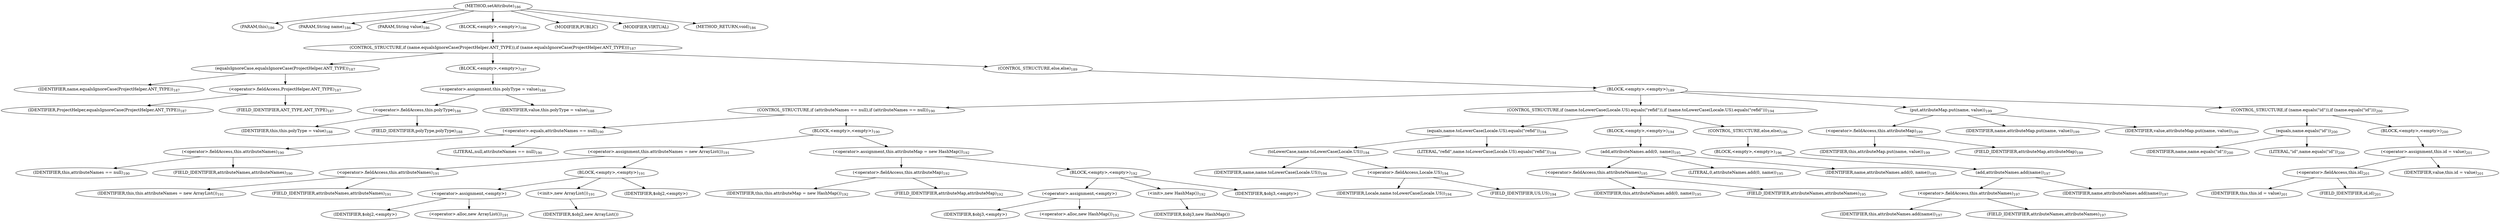 digraph "setAttribute" {  
"260" [label = <(METHOD,setAttribute)<SUB>186</SUB>> ]
"17" [label = <(PARAM,this)<SUB>186</SUB>> ]
"261" [label = <(PARAM,String name)<SUB>186</SUB>> ]
"262" [label = <(PARAM,String value)<SUB>186</SUB>> ]
"263" [label = <(BLOCK,&lt;empty&gt;,&lt;empty&gt;)<SUB>186</SUB>> ]
"264" [label = <(CONTROL_STRUCTURE,if (name.equalsIgnoreCase(ProjectHelper.ANT_TYPE)),if (name.equalsIgnoreCase(ProjectHelper.ANT_TYPE)))<SUB>187</SUB>> ]
"265" [label = <(equalsIgnoreCase,equalsIgnoreCase(ProjectHelper.ANT_TYPE))<SUB>187</SUB>> ]
"266" [label = <(IDENTIFIER,name,equalsIgnoreCase(ProjectHelper.ANT_TYPE))<SUB>187</SUB>> ]
"267" [label = <(&lt;operator&gt;.fieldAccess,ProjectHelper.ANT_TYPE)<SUB>187</SUB>> ]
"268" [label = <(IDENTIFIER,ProjectHelper,equalsIgnoreCase(ProjectHelper.ANT_TYPE))<SUB>187</SUB>> ]
"269" [label = <(FIELD_IDENTIFIER,ANT_TYPE,ANT_TYPE)<SUB>187</SUB>> ]
"270" [label = <(BLOCK,&lt;empty&gt;,&lt;empty&gt;)<SUB>187</SUB>> ]
"271" [label = <(&lt;operator&gt;.assignment,this.polyType = value)<SUB>188</SUB>> ]
"272" [label = <(&lt;operator&gt;.fieldAccess,this.polyType)<SUB>188</SUB>> ]
"16" [label = <(IDENTIFIER,this,this.polyType = value)<SUB>188</SUB>> ]
"273" [label = <(FIELD_IDENTIFIER,polyType,polyType)<SUB>188</SUB>> ]
"274" [label = <(IDENTIFIER,value,this.polyType = value)<SUB>188</SUB>> ]
"275" [label = <(CONTROL_STRUCTURE,else,else)<SUB>189</SUB>> ]
"276" [label = <(BLOCK,&lt;empty&gt;,&lt;empty&gt;)<SUB>189</SUB>> ]
"277" [label = <(CONTROL_STRUCTURE,if (attributeNames == null),if (attributeNames == null))<SUB>190</SUB>> ]
"278" [label = <(&lt;operator&gt;.equals,attributeNames == null)<SUB>190</SUB>> ]
"279" [label = <(&lt;operator&gt;.fieldAccess,this.attributeNames)<SUB>190</SUB>> ]
"280" [label = <(IDENTIFIER,this,attributeNames == null)<SUB>190</SUB>> ]
"281" [label = <(FIELD_IDENTIFIER,attributeNames,attributeNames)<SUB>190</SUB>> ]
"282" [label = <(LITERAL,null,attributeNames == null)<SUB>190</SUB>> ]
"283" [label = <(BLOCK,&lt;empty&gt;,&lt;empty&gt;)<SUB>190</SUB>> ]
"284" [label = <(&lt;operator&gt;.assignment,this.attributeNames = new ArrayList())<SUB>191</SUB>> ]
"285" [label = <(&lt;operator&gt;.fieldAccess,this.attributeNames)<SUB>191</SUB>> ]
"286" [label = <(IDENTIFIER,this,this.attributeNames = new ArrayList())<SUB>191</SUB>> ]
"287" [label = <(FIELD_IDENTIFIER,attributeNames,attributeNames)<SUB>191</SUB>> ]
"288" [label = <(BLOCK,&lt;empty&gt;,&lt;empty&gt;)<SUB>191</SUB>> ]
"289" [label = <(&lt;operator&gt;.assignment,&lt;empty&gt;)> ]
"290" [label = <(IDENTIFIER,$obj2,&lt;empty&gt;)> ]
"291" [label = <(&lt;operator&gt;.alloc,new ArrayList())<SUB>191</SUB>> ]
"292" [label = <(&lt;init&gt;,new ArrayList())<SUB>191</SUB>> ]
"293" [label = <(IDENTIFIER,$obj2,new ArrayList())> ]
"294" [label = <(IDENTIFIER,$obj2,&lt;empty&gt;)> ]
"295" [label = <(&lt;operator&gt;.assignment,this.attributeMap = new HashMap())<SUB>192</SUB>> ]
"296" [label = <(&lt;operator&gt;.fieldAccess,this.attributeMap)<SUB>192</SUB>> ]
"297" [label = <(IDENTIFIER,this,this.attributeMap = new HashMap())<SUB>192</SUB>> ]
"298" [label = <(FIELD_IDENTIFIER,attributeMap,attributeMap)<SUB>192</SUB>> ]
"299" [label = <(BLOCK,&lt;empty&gt;,&lt;empty&gt;)<SUB>192</SUB>> ]
"300" [label = <(&lt;operator&gt;.assignment,&lt;empty&gt;)> ]
"301" [label = <(IDENTIFIER,$obj3,&lt;empty&gt;)> ]
"302" [label = <(&lt;operator&gt;.alloc,new HashMap())<SUB>192</SUB>> ]
"303" [label = <(&lt;init&gt;,new HashMap())<SUB>192</SUB>> ]
"304" [label = <(IDENTIFIER,$obj3,new HashMap())> ]
"305" [label = <(IDENTIFIER,$obj3,&lt;empty&gt;)> ]
"306" [label = <(CONTROL_STRUCTURE,if (name.toLowerCase(Locale.US).equals(&quot;refid&quot;)),if (name.toLowerCase(Locale.US).equals(&quot;refid&quot;)))<SUB>194</SUB>> ]
"307" [label = <(equals,name.toLowerCase(Locale.US).equals(&quot;refid&quot;))<SUB>194</SUB>> ]
"308" [label = <(toLowerCase,name.toLowerCase(Locale.US))<SUB>194</SUB>> ]
"309" [label = <(IDENTIFIER,name,name.toLowerCase(Locale.US))<SUB>194</SUB>> ]
"310" [label = <(&lt;operator&gt;.fieldAccess,Locale.US)<SUB>194</SUB>> ]
"311" [label = <(IDENTIFIER,Locale,name.toLowerCase(Locale.US))<SUB>194</SUB>> ]
"312" [label = <(FIELD_IDENTIFIER,US,US)<SUB>194</SUB>> ]
"313" [label = <(LITERAL,&quot;refid&quot;,name.toLowerCase(Locale.US).equals(&quot;refid&quot;))<SUB>194</SUB>> ]
"314" [label = <(BLOCK,&lt;empty&gt;,&lt;empty&gt;)<SUB>194</SUB>> ]
"315" [label = <(add,attributeNames.add(0, name))<SUB>195</SUB>> ]
"316" [label = <(&lt;operator&gt;.fieldAccess,this.attributeNames)<SUB>195</SUB>> ]
"317" [label = <(IDENTIFIER,this,attributeNames.add(0, name))<SUB>195</SUB>> ]
"318" [label = <(FIELD_IDENTIFIER,attributeNames,attributeNames)<SUB>195</SUB>> ]
"319" [label = <(LITERAL,0,attributeNames.add(0, name))<SUB>195</SUB>> ]
"320" [label = <(IDENTIFIER,name,attributeNames.add(0, name))<SUB>195</SUB>> ]
"321" [label = <(CONTROL_STRUCTURE,else,else)<SUB>196</SUB>> ]
"322" [label = <(BLOCK,&lt;empty&gt;,&lt;empty&gt;)<SUB>196</SUB>> ]
"323" [label = <(add,attributeNames.add(name))<SUB>197</SUB>> ]
"324" [label = <(&lt;operator&gt;.fieldAccess,this.attributeNames)<SUB>197</SUB>> ]
"325" [label = <(IDENTIFIER,this,attributeNames.add(name))<SUB>197</SUB>> ]
"326" [label = <(FIELD_IDENTIFIER,attributeNames,attributeNames)<SUB>197</SUB>> ]
"327" [label = <(IDENTIFIER,name,attributeNames.add(name))<SUB>197</SUB>> ]
"328" [label = <(put,attributeMap.put(name, value))<SUB>199</SUB>> ]
"329" [label = <(&lt;operator&gt;.fieldAccess,this.attributeMap)<SUB>199</SUB>> ]
"330" [label = <(IDENTIFIER,this,attributeMap.put(name, value))<SUB>199</SUB>> ]
"331" [label = <(FIELD_IDENTIFIER,attributeMap,attributeMap)<SUB>199</SUB>> ]
"332" [label = <(IDENTIFIER,name,attributeMap.put(name, value))<SUB>199</SUB>> ]
"333" [label = <(IDENTIFIER,value,attributeMap.put(name, value))<SUB>199</SUB>> ]
"334" [label = <(CONTROL_STRUCTURE,if (name.equals(&quot;id&quot;)),if (name.equals(&quot;id&quot;)))<SUB>200</SUB>> ]
"335" [label = <(equals,name.equals(&quot;id&quot;))<SUB>200</SUB>> ]
"336" [label = <(IDENTIFIER,name,name.equals(&quot;id&quot;))<SUB>200</SUB>> ]
"337" [label = <(LITERAL,&quot;id&quot;,name.equals(&quot;id&quot;))<SUB>200</SUB>> ]
"338" [label = <(BLOCK,&lt;empty&gt;,&lt;empty&gt;)<SUB>200</SUB>> ]
"339" [label = <(&lt;operator&gt;.assignment,this.id = value)<SUB>201</SUB>> ]
"340" [label = <(&lt;operator&gt;.fieldAccess,this.id)<SUB>201</SUB>> ]
"18" [label = <(IDENTIFIER,this,this.id = value)<SUB>201</SUB>> ]
"341" [label = <(FIELD_IDENTIFIER,id,id)<SUB>201</SUB>> ]
"342" [label = <(IDENTIFIER,value,this.id = value)<SUB>201</SUB>> ]
"343" [label = <(MODIFIER,PUBLIC)> ]
"344" [label = <(MODIFIER,VIRTUAL)> ]
"345" [label = <(METHOD_RETURN,void)<SUB>186</SUB>> ]
  "260" -> "17" 
  "260" -> "261" 
  "260" -> "262" 
  "260" -> "263" 
  "260" -> "343" 
  "260" -> "344" 
  "260" -> "345" 
  "263" -> "264" 
  "264" -> "265" 
  "264" -> "270" 
  "264" -> "275" 
  "265" -> "266" 
  "265" -> "267" 
  "267" -> "268" 
  "267" -> "269" 
  "270" -> "271" 
  "271" -> "272" 
  "271" -> "274" 
  "272" -> "16" 
  "272" -> "273" 
  "275" -> "276" 
  "276" -> "277" 
  "276" -> "306" 
  "276" -> "328" 
  "276" -> "334" 
  "277" -> "278" 
  "277" -> "283" 
  "278" -> "279" 
  "278" -> "282" 
  "279" -> "280" 
  "279" -> "281" 
  "283" -> "284" 
  "283" -> "295" 
  "284" -> "285" 
  "284" -> "288" 
  "285" -> "286" 
  "285" -> "287" 
  "288" -> "289" 
  "288" -> "292" 
  "288" -> "294" 
  "289" -> "290" 
  "289" -> "291" 
  "292" -> "293" 
  "295" -> "296" 
  "295" -> "299" 
  "296" -> "297" 
  "296" -> "298" 
  "299" -> "300" 
  "299" -> "303" 
  "299" -> "305" 
  "300" -> "301" 
  "300" -> "302" 
  "303" -> "304" 
  "306" -> "307" 
  "306" -> "314" 
  "306" -> "321" 
  "307" -> "308" 
  "307" -> "313" 
  "308" -> "309" 
  "308" -> "310" 
  "310" -> "311" 
  "310" -> "312" 
  "314" -> "315" 
  "315" -> "316" 
  "315" -> "319" 
  "315" -> "320" 
  "316" -> "317" 
  "316" -> "318" 
  "321" -> "322" 
  "322" -> "323" 
  "323" -> "324" 
  "323" -> "327" 
  "324" -> "325" 
  "324" -> "326" 
  "328" -> "329" 
  "328" -> "332" 
  "328" -> "333" 
  "329" -> "330" 
  "329" -> "331" 
  "334" -> "335" 
  "334" -> "338" 
  "335" -> "336" 
  "335" -> "337" 
  "338" -> "339" 
  "339" -> "340" 
  "339" -> "342" 
  "340" -> "18" 
  "340" -> "341" 
}
